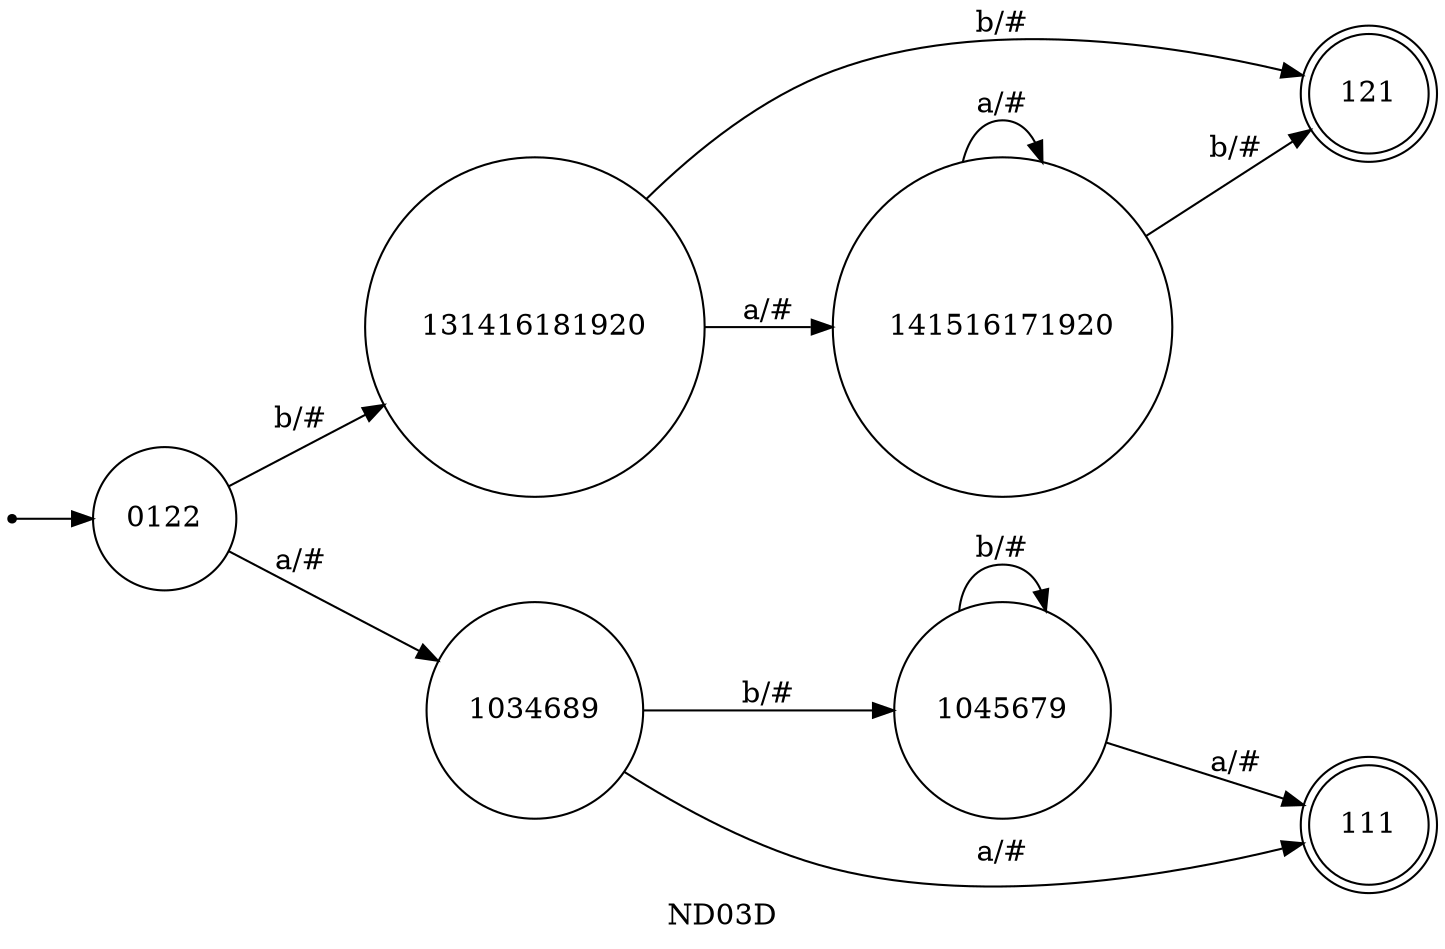 digraph G {
	rankdir=LR;
	label="ND03D"
	init0122 [shape=point];
	init0122 -> 0122;
	0122 [shape=circle]
	0122 -> 131416181920 [label="b/#"]
	0122 -> 1034689 [label="a/#"]
	1034689 [shape=circle]
	1034689 -> 1045679 [label="b/#"]
	1034689 -> 111 [label="a/#"]
	1045679 [shape=circle]
	1045679 -> 1045679 [label="b/#"]
	1045679 -> 111 [label="a/#"]
	111 [shape=doublecircle]
	121 [shape=doublecircle]
	131416181920 [shape=circle]
	131416181920 -> 121 [label="b/#"]
	131416181920 -> 141516171920 [label="a/#"]
	141516171920 [shape=circle]
	141516171920 -> 121 [label="b/#"]
	141516171920 -> 141516171920 [label="a/#"]
}
